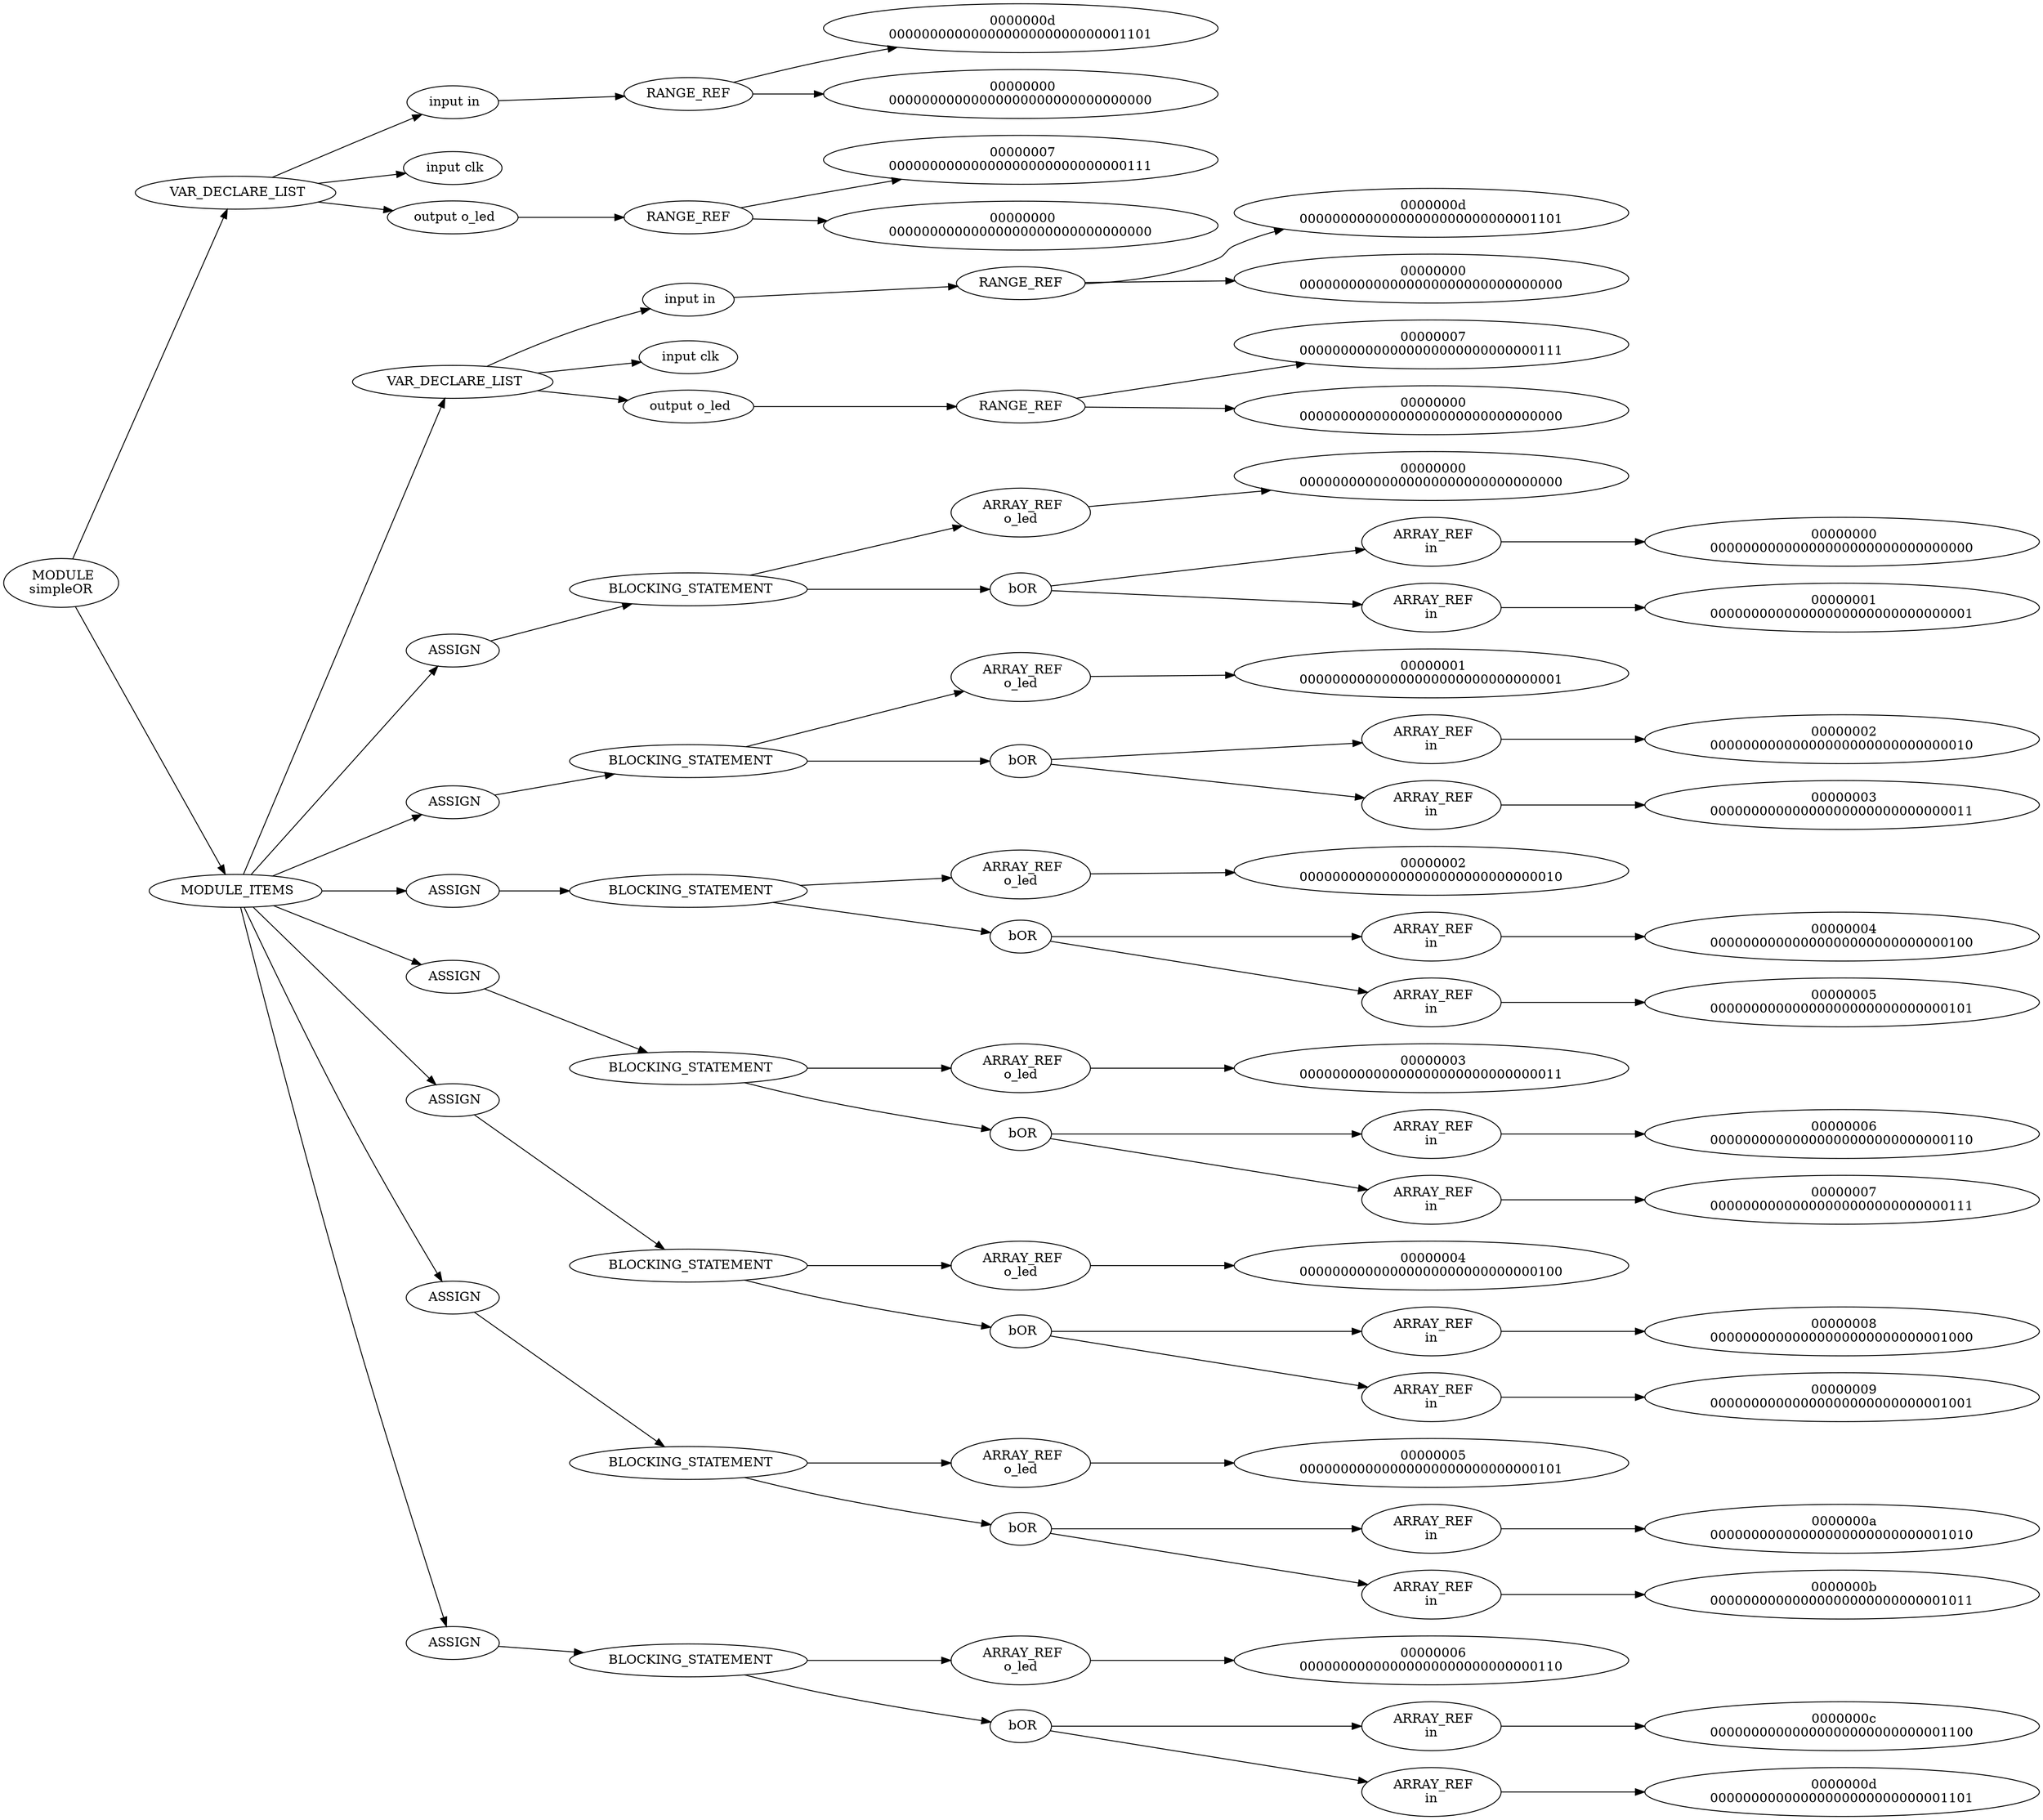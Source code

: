 digraph G {	
rankdir=LR;	
ranksep=.25;
	0 [label=< MODULE<br/>simpleOR>];
	1 [label=< VAR_DECLARE_LIST>];
	0 -> 1;
	2 [label=< input in>];
	1 -> 2;
	3 [label=<RANGE_REF>];
	2 -> 3;
	4 [label=< 0000000d<br/>00000000000000000000000000001101>];
	3 -> 4;
	5 [label=< 00000000<br/>00000000000000000000000000000000>];
	3 -> 5;
	6 [label=< input clk>];
	1 -> 6;
	7 [label=< output o_led>];
	1 -> 7;
	8 [label=<RANGE_REF>];
	7 -> 8;
	9 [label=< 00000007<br/>00000000000000000000000000000111>];
	8 -> 9;
	10 [label=< 00000000<br/>00000000000000000000000000000000>];
	8 -> 10;
	11 [label=< MODULE_ITEMS>];
	0 -> 11;
	12 [label=< VAR_DECLARE_LIST>];
	11 -> 12;
	13 [label=< input in>];
	12 -> 13;
	14 [label=<RANGE_REF>];
	13 -> 14;
	15 [label=< 0000000d<br/>00000000000000000000000000001101>];
	14 -> 15;
	16 [label=< 00000000<br/>00000000000000000000000000000000>];
	14 -> 16;
	17 [label=< input clk>];
	12 -> 17;
	18 [label=< output o_led>];
	12 -> 18;
	19 [label=<RANGE_REF>];
	18 -> 19;
	20 [label=< 00000007<br/>00000000000000000000000000000111>];
	19 -> 20;
	21 [label=< 00000000<br/>00000000000000000000000000000000>];
	19 -> 21;
	22 [label=< ASSIGN>];
	11 -> 22;
	23 [label=< BLOCKING_STATEMENT>];
	22 -> 23;
	24 [label=< ARRAY_REF<br/>o_led>];
	23 -> 24;
	25 [label=< 00000000<br/>00000000000000000000000000000000>];
	24 -> 25;
	26 [label=< bOR>];
	23 -> 26;
	27 [label=< ARRAY_REF<br/>in>];
	26 -> 27;
	28 [label=< 00000000<br/>00000000000000000000000000000000>];
	27 -> 28;
	29 [label=< ARRAY_REF<br/>in>];
	26 -> 29;
	30 [label=< 00000001<br/>00000000000000000000000000000001>];
	29 -> 30;
	31 [label=< ASSIGN>];
	11 -> 31;
	32 [label=< BLOCKING_STATEMENT>];
	31 -> 32;
	33 [label=< ARRAY_REF<br/>o_led>];
	32 -> 33;
	34 [label=< 00000001<br/>00000000000000000000000000000001>];
	33 -> 34;
	35 [label=< bOR>];
	32 -> 35;
	36 [label=< ARRAY_REF<br/>in>];
	35 -> 36;
	37 [label=< 00000002<br/>00000000000000000000000000000010>];
	36 -> 37;
	38 [label=< ARRAY_REF<br/>in>];
	35 -> 38;
	39 [label=< 00000003<br/>00000000000000000000000000000011>];
	38 -> 39;
	40 [label=< ASSIGN>];
	11 -> 40;
	41 [label=< BLOCKING_STATEMENT>];
	40 -> 41;
	42 [label=< ARRAY_REF<br/>o_led>];
	41 -> 42;
	43 [label=< 00000002<br/>00000000000000000000000000000010>];
	42 -> 43;
	44 [label=< bOR>];
	41 -> 44;
	45 [label=< ARRAY_REF<br/>in>];
	44 -> 45;
	46 [label=< 00000004<br/>00000000000000000000000000000100>];
	45 -> 46;
	47 [label=< ARRAY_REF<br/>in>];
	44 -> 47;
	48 [label=< 00000005<br/>00000000000000000000000000000101>];
	47 -> 48;
	49 [label=< ASSIGN>];
	11 -> 49;
	50 [label=< BLOCKING_STATEMENT>];
	49 -> 50;
	51 [label=< ARRAY_REF<br/>o_led>];
	50 -> 51;
	52 [label=< 00000003<br/>00000000000000000000000000000011>];
	51 -> 52;
	53 [label=< bOR>];
	50 -> 53;
	54 [label=< ARRAY_REF<br/>in>];
	53 -> 54;
	55 [label=< 00000006<br/>00000000000000000000000000000110>];
	54 -> 55;
	56 [label=< ARRAY_REF<br/>in>];
	53 -> 56;
	57 [label=< 00000007<br/>00000000000000000000000000000111>];
	56 -> 57;
	58 [label=< ASSIGN>];
	11 -> 58;
	59 [label=< BLOCKING_STATEMENT>];
	58 -> 59;
	60 [label=< ARRAY_REF<br/>o_led>];
	59 -> 60;
	61 [label=< 00000004<br/>00000000000000000000000000000100>];
	60 -> 61;
	62 [label=< bOR>];
	59 -> 62;
	63 [label=< ARRAY_REF<br/>in>];
	62 -> 63;
	64 [label=< 00000008<br/>00000000000000000000000000001000>];
	63 -> 64;
	65 [label=< ARRAY_REF<br/>in>];
	62 -> 65;
	66 [label=< 00000009<br/>00000000000000000000000000001001>];
	65 -> 66;
	67 [label=< ASSIGN>];
	11 -> 67;
	68 [label=< BLOCKING_STATEMENT>];
	67 -> 68;
	69 [label=< ARRAY_REF<br/>o_led>];
	68 -> 69;
	70 [label=< 00000005<br/>00000000000000000000000000000101>];
	69 -> 70;
	71 [label=< bOR>];
	68 -> 71;
	72 [label=< ARRAY_REF<br/>in>];
	71 -> 72;
	73 [label=< 0000000a<br/>00000000000000000000000000001010>];
	72 -> 73;
	74 [label=< ARRAY_REF<br/>in>];
	71 -> 74;
	75 [label=< 0000000b<br/>00000000000000000000000000001011>];
	74 -> 75;
	76 [label=< ASSIGN>];
	11 -> 76;
	77 [label=< BLOCKING_STATEMENT>];
	76 -> 77;
	78 [label=< ARRAY_REF<br/>o_led>];
	77 -> 78;
	79 [label=< 00000006<br/>00000000000000000000000000000110>];
	78 -> 79;
	80 [label=< bOR>];
	77 -> 80;
	81 [label=< ARRAY_REF<br/>in>];
	80 -> 81;
	82 [label=< 0000000c<br/>00000000000000000000000000001100>];
	81 -> 82;
	83 [label=< ARRAY_REF<br/>in>];
	80 -> 83;
	84 [label=< 0000000d<br/>00000000000000000000000000001101>];
	83 -> 84;
}
